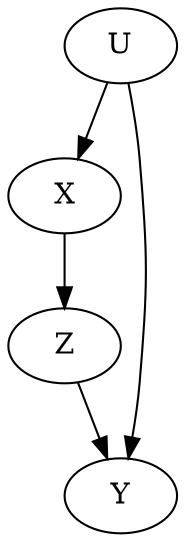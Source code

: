 strict digraph {
X [x=0, y=0];
Z [x=0.5, y=0];
Y [x=1, y=0];
U [x=0.5, y=1];
X -> Z;
Z -> Y;
U -> X;
U -> Y;
}
